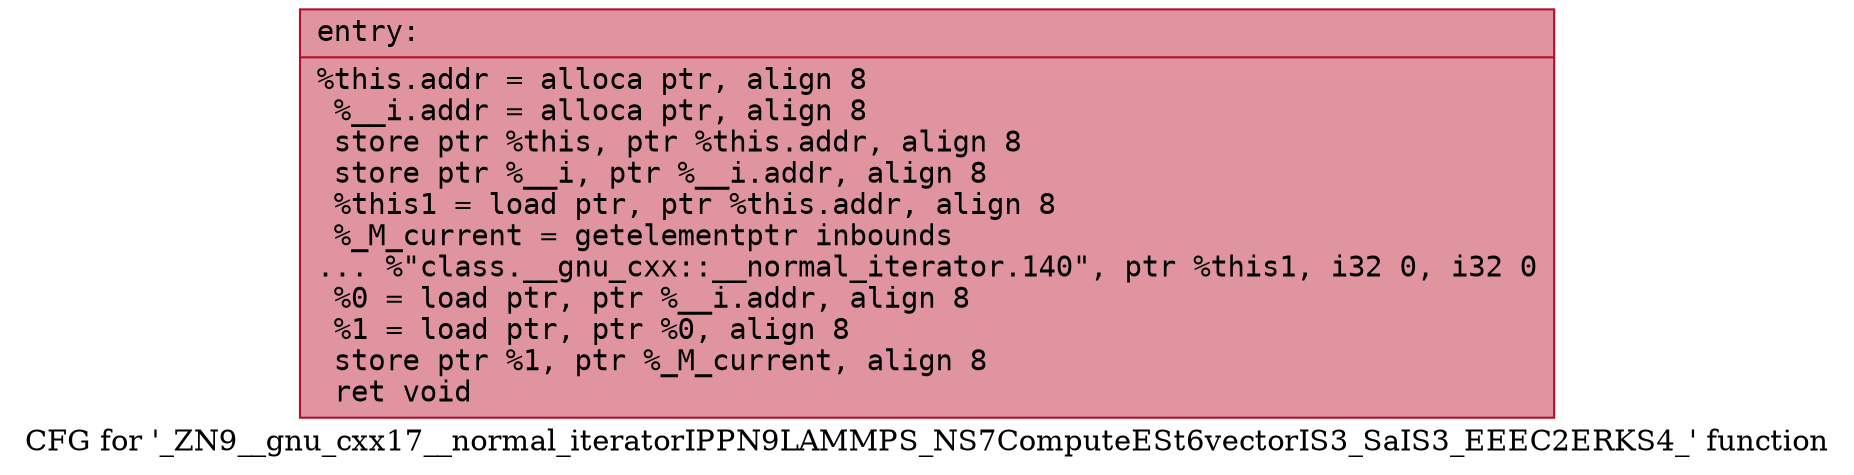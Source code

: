 digraph "CFG for '_ZN9__gnu_cxx17__normal_iteratorIPPN9LAMMPS_NS7ComputeESt6vectorIS3_SaIS3_EEEC2ERKS4_' function" {
	label="CFG for '_ZN9__gnu_cxx17__normal_iteratorIPPN9LAMMPS_NS7ComputeESt6vectorIS3_SaIS3_EEEC2ERKS4_' function";

	Node0x561f165ab430 [shape=record,color="#b70d28ff", style=filled, fillcolor="#b70d2870" fontname="Courier",label="{entry:\l|  %this.addr = alloca ptr, align 8\l  %__i.addr = alloca ptr, align 8\l  store ptr %this, ptr %this.addr, align 8\l  store ptr %__i, ptr %__i.addr, align 8\l  %this1 = load ptr, ptr %this.addr, align 8\l  %_M_current = getelementptr inbounds\l... %\"class.__gnu_cxx::__normal_iterator.140\", ptr %this1, i32 0, i32 0\l  %0 = load ptr, ptr %__i.addr, align 8\l  %1 = load ptr, ptr %0, align 8\l  store ptr %1, ptr %_M_current, align 8\l  ret void\l}"];
}
